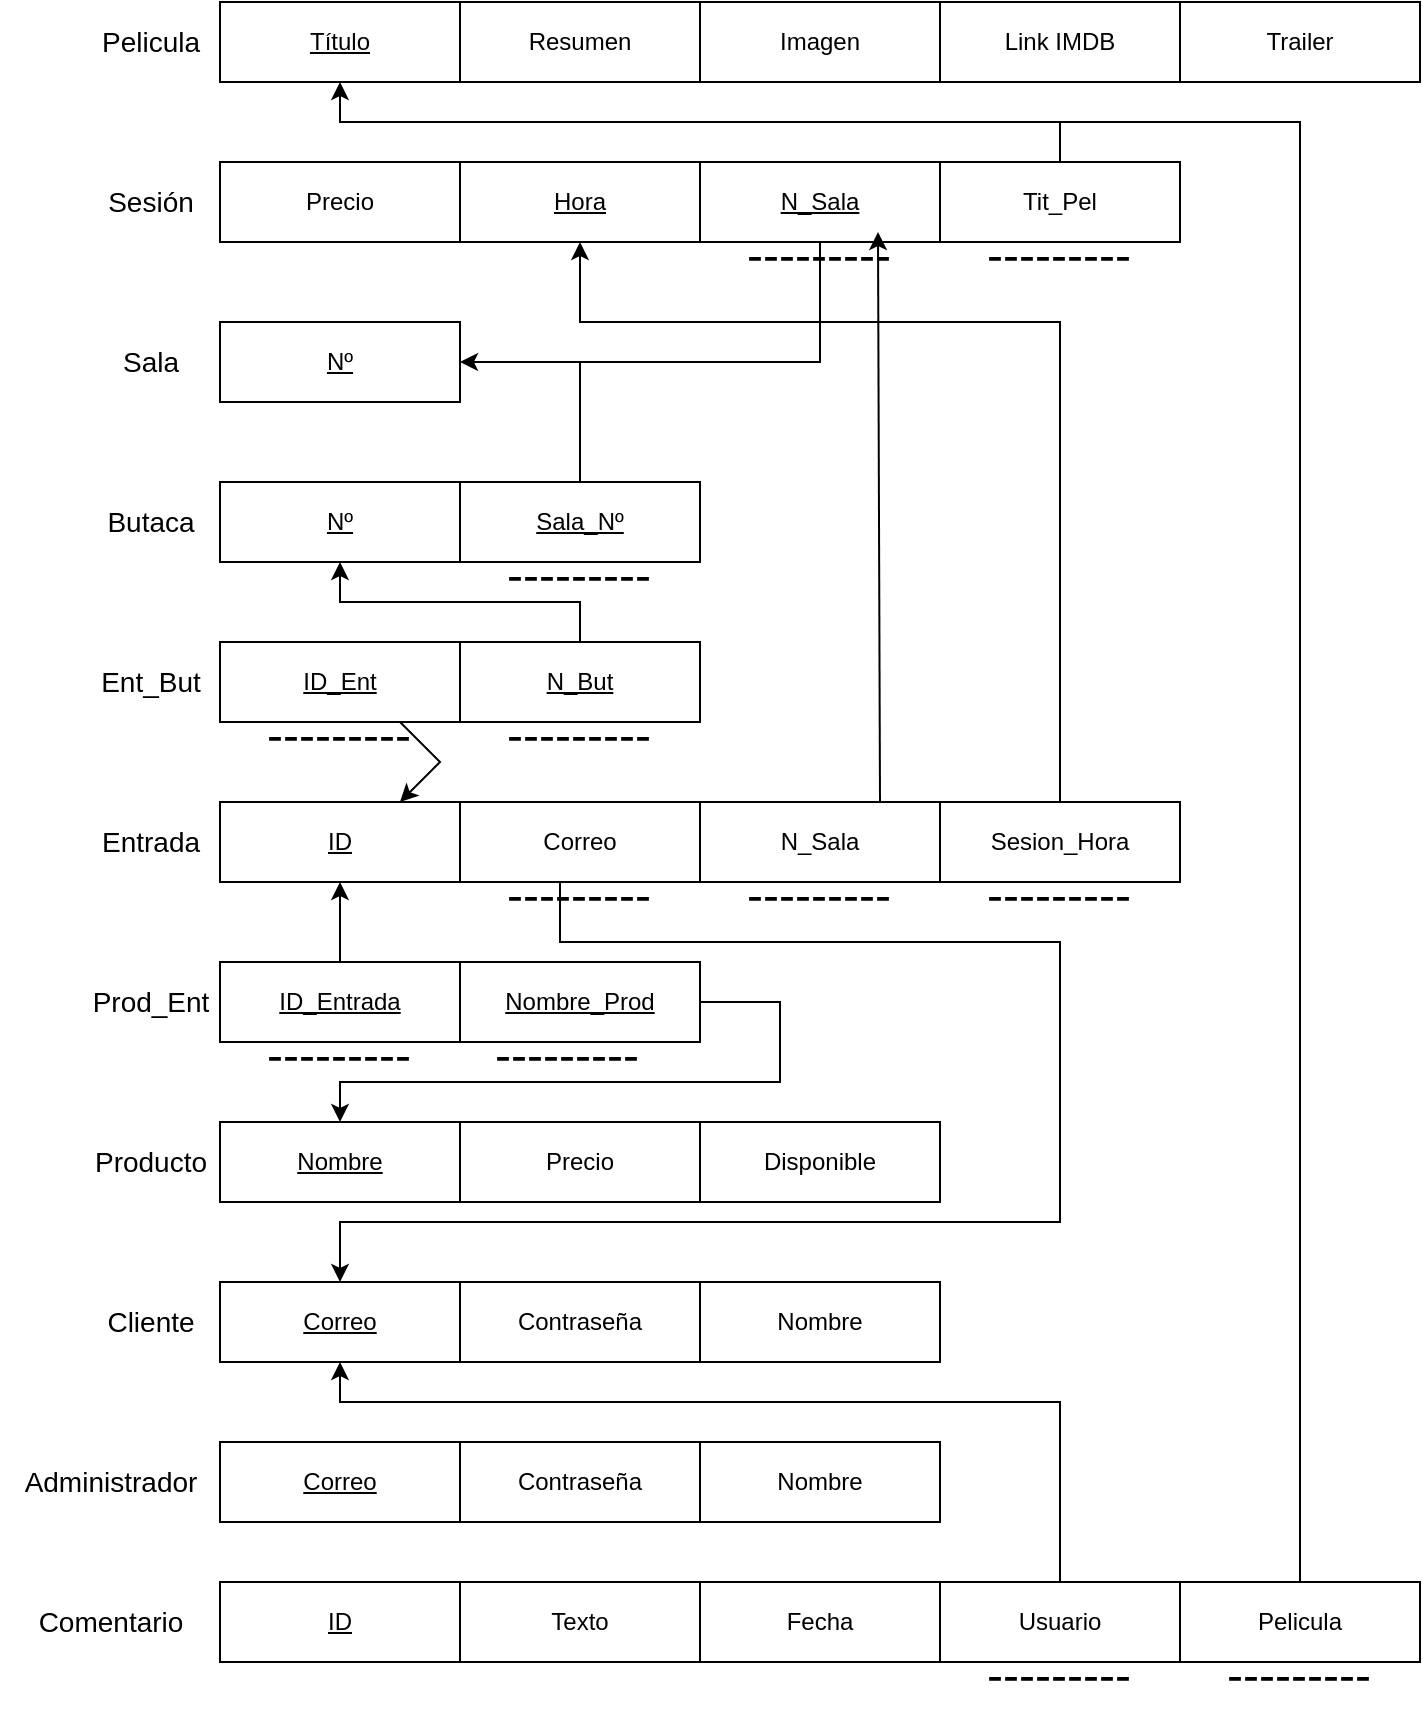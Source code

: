 <mxfile version="24.7.17">
  <diagram name="Página-1" id="I-widoFrko3qVOfymmTe">
    <mxGraphModel dx="1434" dy="1907" grid="1" gridSize="10" guides="1" tooltips="1" connect="1" arrows="1" fold="1" page="1" pageScale="1" pageWidth="827" pageHeight="1169" math="0" shadow="0">
      <root>
        <mxCell id="0" />
        <mxCell id="1" parent="0" />
        <mxCell id="zI4fZh5RJkNvRMevT8qB-2" value="&lt;u&gt;Nº&lt;/u&gt;" style="rounded=0;whiteSpace=wrap;html=1;" parent="1" vertex="1">
          <mxGeometry x="240" y="200" width="120" height="40" as="geometry" />
        </mxCell>
        <mxCell id="zI4fZh5RJkNvRMevT8qB-3" value="&lt;font style=&quot;font-size: 14px;&quot;&gt;Butaca&lt;/font&gt;" style="text;html=1;align=center;verticalAlign=middle;resizable=0;points=[];autosize=1;strokeColor=none;fillColor=none;" parent="1" vertex="1">
          <mxGeometry x="170" y="205" width="70" height="30" as="geometry" />
        </mxCell>
        <mxCell id="zI4fZh5RJkNvRMevT8qB-4" value="&lt;u&gt;Sala_Nº&lt;/u&gt;" style="rounded=0;whiteSpace=wrap;html=1;" parent="1" vertex="1">
          <mxGeometry x="360" y="200" width="120" height="40" as="geometry" />
        </mxCell>
        <mxCell id="zI4fZh5RJkNvRMevT8qB-5" value="&lt;font style=&quot;font-size: 24px;&quot;&gt;---------&lt;/font&gt;" style="text;html=1;align=center;verticalAlign=middle;resizable=0;points=[];autosize=1;strokeColor=none;fillColor=none;rotation=180;" parent="1" vertex="1">
          <mxGeometry x="370" y="230" width="100" height="40" as="geometry" />
        </mxCell>
        <mxCell id="zI4fZh5RJkNvRMevT8qB-7" value="&lt;u&gt;Nº&lt;/u&gt;" style="rounded=0;whiteSpace=wrap;html=1;" parent="1" vertex="1">
          <mxGeometry x="240" y="120" width="120" height="40" as="geometry" />
        </mxCell>
        <mxCell id="zI4fZh5RJkNvRMevT8qB-8" value="&lt;font style=&quot;font-size: 14px;&quot;&gt;Sala&lt;/font&gt;" style="text;html=1;align=center;verticalAlign=middle;resizable=0;points=[];autosize=1;strokeColor=none;fillColor=none;" parent="1" vertex="1">
          <mxGeometry x="180" y="125" width="50" height="30" as="geometry" />
        </mxCell>
        <mxCell id="zI4fZh5RJkNvRMevT8qB-17" value="&lt;u&gt;Título&lt;/u&gt;" style="rounded=0;whiteSpace=wrap;html=1;" parent="1" vertex="1">
          <mxGeometry x="240" y="-40" width="120" height="40" as="geometry" />
        </mxCell>
        <mxCell id="zI4fZh5RJkNvRMevT8qB-18" value="&lt;font style=&quot;font-size: 14px;&quot;&gt;Pelicula&lt;/font&gt;" style="text;html=1;align=center;verticalAlign=middle;resizable=0;points=[];autosize=1;strokeColor=none;fillColor=none;" parent="1" vertex="1">
          <mxGeometry x="170" y="-35" width="70" height="30" as="geometry" />
        </mxCell>
        <mxCell id="zI4fZh5RJkNvRMevT8qB-19" value="Resumen" style="rounded=0;whiteSpace=wrap;html=1;" parent="1" vertex="1">
          <mxGeometry x="360" y="-40" width="120" height="40" as="geometry" />
        </mxCell>
        <mxCell id="zI4fZh5RJkNvRMevT8qB-23" value="Imagen" style="rounded=0;whiteSpace=wrap;html=1;" parent="1" vertex="1">
          <mxGeometry x="480" y="-40" width="120" height="40" as="geometry" />
        </mxCell>
        <mxCell id="zI4fZh5RJkNvRMevT8qB-24" value="Link IMDB" style="rounded=0;whiteSpace=wrap;html=1;" parent="1" vertex="1">
          <mxGeometry x="600" y="-40" width="120" height="40" as="geometry" />
        </mxCell>
        <mxCell id="zI4fZh5RJkNvRMevT8qB-25" value="Trailer" style="rounded=0;whiteSpace=wrap;html=1;" parent="1" vertex="1">
          <mxGeometry x="720" y="-40" width="120" height="40" as="geometry" />
        </mxCell>
        <mxCell id="zI4fZh5RJkNvRMevT8qB-27" value="&lt;font style=&quot;font-size: 14px;&quot;&gt;Sesión&lt;/font&gt;" style="text;html=1;align=center;verticalAlign=middle;resizable=0;points=[];autosize=1;strokeColor=none;fillColor=none;" parent="1" vertex="1">
          <mxGeometry x="170" y="45" width="70" height="30" as="geometry" />
        </mxCell>
        <mxCell id="zI4fZh5RJkNvRMevT8qB-28" value="Precio" style="rounded=0;whiteSpace=wrap;html=1;" parent="1" vertex="1">
          <mxGeometry x="240" y="40" width="120" height="40" as="geometry" />
        </mxCell>
        <mxCell id="zI4fZh5RJkNvRMevT8qB-29" value="&lt;u&gt;Hora&lt;/u&gt;" style="rounded=0;whiteSpace=wrap;html=1;" parent="1" vertex="1">
          <mxGeometry x="360" y="40" width="120" height="40" as="geometry" />
        </mxCell>
        <mxCell id="zI4fZh5RJkNvRMevT8qB-30" value="Tit_Pel" style="rounded=0;whiteSpace=wrap;html=1;" parent="1" vertex="1">
          <mxGeometry x="600" y="40" width="120" height="40" as="geometry" />
        </mxCell>
        <mxCell id="zI4fZh5RJkNvRMevT8qB-31" value="&lt;u&gt;N_Sala&lt;/u&gt;" style="rounded=0;whiteSpace=wrap;html=1;" parent="1" vertex="1">
          <mxGeometry x="480" y="40" width="120" height="40" as="geometry" />
        </mxCell>
        <mxCell id="zI4fZh5RJkNvRMevT8qB-38" value="&lt;u&gt;ID&lt;/u&gt;" style="rounded=0;whiteSpace=wrap;html=1;" parent="1" vertex="1">
          <mxGeometry x="240" y="360" width="120" height="40" as="geometry" />
        </mxCell>
        <mxCell id="zI4fZh5RJkNvRMevT8qB-39" value="&lt;font style=&quot;font-size: 14px;&quot;&gt;Entrada&lt;/font&gt;" style="text;html=1;align=center;verticalAlign=middle;resizable=0;points=[];autosize=1;strokeColor=none;fillColor=none;" parent="1" vertex="1">
          <mxGeometry x="170" y="365" width="70" height="30" as="geometry" />
        </mxCell>
        <mxCell id="zI4fZh5RJkNvRMevT8qB-40" value="Correo" style="rounded=0;whiteSpace=wrap;html=1;" parent="1" vertex="1">
          <mxGeometry x="360" y="360" width="120" height="40" as="geometry" />
        </mxCell>
        <mxCell id="zI4fZh5RJkNvRMevT8qB-41" value="N_Sala" style="rounded=0;whiteSpace=wrap;html=1;" parent="1" vertex="1">
          <mxGeometry x="480" y="360" width="120" height="40" as="geometry" />
        </mxCell>
        <mxCell id="zI4fZh5RJkNvRMevT8qB-44" value="Sesion_Hora" style="rounded=0;whiteSpace=wrap;html=1;" parent="1" vertex="1">
          <mxGeometry x="600" y="360" width="120" height="40" as="geometry" />
        </mxCell>
        <mxCell id="zI4fZh5RJkNvRMevT8qB-51" value="&lt;u&gt;Nombre&lt;/u&gt;" style="rounded=0;whiteSpace=wrap;html=1;" parent="1" vertex="1">
          <mxGeometry x="240" y="520" width="120" height="40" as="geometry" />
        </mxCell>
        <mxCell id="zI4fZh5RJkNvRMevT8qB-52" value="&lt;font style=&quot;font-size: 14px;&quot;&gt;Producto&lt;/font&gt;" style="text;html=1;align=center;verticalAlign=middle;resizable=0;points=[];autosize=1;strokeColor=none;fillColor=none;" parent="1" vertex="1">
          <mxGeometry x="165" y="525" width="80" height="30" as="geometry" />
        </mxCell>
        <mxCell id="zI4fZh5RJkNvRMevT8qB-53" value="Precio" style="rounded=0;whiteSpace=wrap;html=1;" parent="1" vertex="1">
          <mxGeometry x="360" y="520" width="120" height="40" as="geometry" />
        </mxCell>
        <mxCell id="zI4fZh5RJkNvRMevT8qB-55" value="&lt;font style=&quot;font-size: 24px;&quot;&gt;---------&lt;/font&gt;" style="text;html=1;align=center;verticalAlign=middle;resizable=0;points=[];autosize=1;strokeColor=none;fillColor=none;rotation=180;" parent="1" vertex="1">
          <mxGeometry x="490" y="390" width="100" height="40" as="geometry" />
        </mxCell>
        <mxCell id="zI4fZh5RJkNvRMevT8qB-57" value="&lt;font style=&quot;font-size: 24px;&quot;&gt;---------&lt;/font&gt;" style="text;html=1;align=center;verticalAlign=middle;resizable=0;points=[];autosize=1;strokeColor=none;fillColor=none;rotation=180;" parent="1" vertex="1">
          <mxGeometry x="610" y="390" width="100" height="40" as="geometry" />
        </mxCell>
        <mxCell id="zI4fZh5RJkNvRMevT8qB-60" value="&lt;u&gt;Correo&lt;/u&gt;" style="rounded=0;whiteSpace=wrap;html=1;" parent="1" vertex="1">
          <mxGeometry x="240" y="600" width="120" height="40" as="geometry" />
        </mxCell>
        <mxCell id="zI4fZh5RJkNvRMevT8qB-61" value="&lt;font style=&quot;font-size: 14px;&quot;&gt;Cliente&lt;/font&gt;" style="text;html=1;align=center;verticalAlign=middle;resizable=0;points=[];autosize=1;strokeColor=none;fillColor=none;" parent="1" vertex="1">
          <mxGeometry x="170" y="605" width="70" height="30" as="geometry" />
        </mxCell>
        <mxCell id="zI4fZh5RJkNvRMevT8qB-62" value="Contraseña" style="rounded=0;whiteSpace=wrap;html=1;" parent="1" vertex="1">
          <mxGeometry x="360" y="600" width="120" height="40" as="geometry" />
        </mxCell>
        <mxCell id="zI4fZh5RJkNvRMevT8qB-63" value="Nombre" style="rounded=0;whiteSpace=wrap;html=1;" parent="1" vertex="1">
          <mxGeometry x="480" y="600" width="120" height="40" as="geometry" />
        </mxCell>
        <mxCell id="zI4fZh5RJkNvRMevT8qB-64" value="&lt;u&gt;Correo&lt;/u&gt;" style="rounded=0;whiteSpace=wrap;html=1;" parent="1" vertex="1">
          <mxGeometry x="240" y="680" width="120" height="40" as="geometry" />
        </mxCell>
        <mxCell id="zI4fZh5RJkNvRMevT8qB-65" value="&lt;font style=&quot;font-size: 14px;&quot;&gt;Administrador&lt;/font&gt;" style="text;html=1;align=center;verticalAlign=middle;resizable=0;points=[];autosize=1;strokeColor=none;fillColor=none;" parent="1" vertex="1">
          <mxGeometry x="130" y="685" width="110" height="30" as="geometry" />
        </mxCell>
        <mxCell id="zI4fZh5RJkNvRMevT8qB-66" value="Contraseña" style="rounded=0;whiteSpace=wrap;html=1;" parent="1" vertex="1">
          <mxGeometry x="360" y="680" width="120" height="40" as="geometry" />
        </mxCell>
        <mxCell id="zI4fZh5RJkNvRMevT8qB-67" value="Nombre" style="rounded=0;whiteSpace=wrap;html=1;" parent="1" vertex="1">
          <mxGeometry x="480" y="680" width="120" height="40" as="geometry" />
        </mxCell>
        <mxCell id="TQbPOE4HX6ufHtz-mURT-1" value="&lt;u&gt;ID_Entrada&lt;/u&gt;" style="rounded=0;whiteSpace=wrap;html=1;" parent="1" vertex="1">
          <mxGeometry x="240" y="440" width="120" height="40" as="geometry" />
        </mxCell>
        <mxCell id="TQbPOE4HX6ufHtz-mURT-2" value="&lt;font style=&quot;font-size: 14px;&quot;&gt;Prod_Ent&lt;/font&gt;" style="text;html=1;align=center;verticalAlign=middle;resizable=0;points=[];autosize=1;strokeColor=none;fillColor=none;" parent="1" vertex="1">
          <mxGeometry x="165" y="445" width="80" height="30" as="geometry" />
        </mxCell>
        <mxCell id="TQbPOE4HX6ufHtz-mURT-3" value="&lt;u&gt;Nombre_Prod&lt;/u&gt;" style="rounded=0;whiteSpace=wrap;html=1;" parent="1" vertex="1">
          <mxGeometry x="360" y="440" width="120" height="40" as="geometry" />
        </mxCell>
        <mxCell id="TQbPOE4HX6ufHtz-mURT-10" value="&lt;font style=&quot;font-size: 24px;&quot;&gt;---------&lt;/font&gt;" style="text;html=1;align=center;verticalAlign=middle;resizable=0;points=[];autosize=1;strokeColor=none;fillColor=none;rotation=180;" parent="1" vertex="1">
          <mxGeometry x="250" y="470" width="100" height="40" as="geometry" />
        </mxCell>
        <mxCell id="TQbPOE4HX6ufHtz-mURT-11" value="&lt;font style=&quot;font-size: 24px;&quot;&gt;---------&lt;/font&gt;" style="text;html=1;align=center;verticalAlign=middle;resizable=0;points=[];autosize=1;strokeColor=none;fillColor=none;rotation=180;" parent="1" vertex="1">
          <mxGeometry x="364" y="470" width="100" height="40" as="geometry" />
        </mxCell>
        <mxCell id="TQbPOE4HX6ufHtz-mURT-12" value="" style="endArrow=classic;html=1;rounded=0;exitX=1;exitY=0.5;exitDx=0;exitDy=0;entryX=0.5;entryY=0;entryDx=0;entryDy=0;" parent="1" source="TQbPOE4HX6ufHtz-mURT-3" target="zI4fZh5RJkNvRMevT8qB-51" edge="1">
          <mxGeometry width="50" height="50" relative="1" as="geometry">
            <mxPoint x="600" y="590" as="sourcePoint" />
            <mxPoint x="650" y="540" as="targetPoint" />
            <Array as="points">
              <mxPoint x="520" y="460" />
              <mxPoint x="520" y="500" />
              <mxPoint x="300" y="500" />
            </Array>
          </mxGeometry>
        </mxCell>
        <mxCell id="TQbPOE4HX6ufHtz-mURT-13" value="" style="endArrow=classic;html=1;rounded=0;entryX=0.5;entryY=1;entryDx=0;entryDy=0;exitX=0.5;exitY=0;exitDx=0;exitDy=0;" parent="1" source="TQbPOE4HX6ufHtz-mURT-1" target="zI4fZh5RJkNvRMevT8qB-38" edge="1">
          <mxGeometry width="50" height="50" relative="1" as="geometry">
            <mxPoint x="600" y="590" as="sourcePoint" />
            <mxPoint x="650" y="540" as="targetPoint" />
          </mxGeometry>
        </mxCell>
        <mxCell id="TQbPOE4HX6ufHtz-mURT-15" value="&lt;u&gt;ID_Ent&lt;/u&gt;" style="rounded=0;whiteSpace=wrap;html=1;" parent="1" vertex="1">
          <mxGeometry x="240" y="280" width="120" height="40" as="geometry" />
        </mxCell>
        <mxCell id="TQbPOE4HX6ufHtz-mURT-16" value="&lt;font style=&quot;font-size: 14px;&quot;&gt;Ent_But&lt;/font&gt;" style="text;html=1;align=center;verticalAlign=middle;resizable=0;points=[];autosize=1;strokeColor=none;fillColor=none;" parent="1" vertex="1">
          <mxGeometry x="170" y="285" width="70" height="30" as="geometry" />
        </mxCell>
        <mxCell id="TQbPOE4HX6ufHtz-mURT-17" value="&lt;u&gt;N_But&lt;/u&gt;" style="rounded=0;whiteSpace=wrap;html=1;" parent="1" vertex="1">
          <mxGeometry x="360" y="280" width="120" height="40" as="geometry" />
        </mxCell>
        <mxCell id="TQbPOE4HX6ufHtz-mURT-19" value="&lt;font style=&quot;font-size: 24px;&quot;&gt;---------&lt;/font&gt;" style="text;html=1;align=center;verticalAlign=middle;resizable=0;points=[];autosize=1;strokeColor=none;fillColor=none;rotation=180;" parent="1" vertex="1">
          <mxGeometry x="250" y="310" width="100" height="40" as="geometry" />
        </mxCell>
        <mxCell id="TQbPOE4HX6ufHtz-mURT-20" value="&lt;font style=&quot;font-size: 24px;&quot;&gt;---------&lt;/font&gt;" style="text;html=1;align=center;verticalAlign=middle;resizable=0;points=[];autosize=1;strokeColor=none;fillColor=none;rotation=180;" parent="1" vertex="1">
          <mxGeometry x="370" y="310" width="100" height="40" as="geometry" />
        </mxCell>
        <mxCell id="TQbPOE4HX6ufHtz-mURT-21" value="" style="endArrow=classic;html=1;rounded=0;exitX=0.5;exitY=0;exitDx=0;exitDy=0;entryX=0.5;entryY=1;entryDx=0;entryDy=0;" parent="1" source="TQbPOE4HX6ufHtz-mURT-17" target="zI4fZh5RJkNvRMevT8qB-2" edge="1">
          <mxGeometry width="50" height="50" relative="1" as="geometry">
            <mxPoint x="540" y="290" as="sourcePoint" />
            <mxPoint x="590" y="240" as="targetPoint" />
            <Array as="points">
              <mxPoint x="420" y="260" />
              <mxPoint x="300" y="260" />
            </Array>
          </mxGeometry>
        </mxCell>
        <mxCell id="TQbPOE4HX6ufHtz-mURT-22" value="" style="endArrow=classic;html=1;rounded=0;exitX=0.75;exitY=1;exitDx=0;exitDy=0;entryX=0.75;entryY=0;entryDx=0;entryDy=0;" parent="1" source="TQbPOE4HX6ufHtz-mURT-15" target="zI4fZh5RJkNvRMevT8qB-38" edge="1">
          <mxGeometry width="50" height="50" relative="1" as="geometry">
            <mxPoint x="600" y="310" as="sourcePoint" />
            <mxPoint x="320" y="340" as="targetPoint" />
            <Array as="points">
              <mxPoint x="350" y="340" />
            </Array>
          </mxGeometry>
        </mxCell>
        <mxCell id="TQbPOE4HX6ufHtz-mURT-23" value="" style="endArrow=classic;html=1;rounded=0;exitX=0.5;exitY=0;exitDx=0;exitDy=0;entryX=1;entryY=0.5;entryDx=0;entryDy=0;" parent="1" source="zI4fZh5RJkNvRMevT8qB-4" target="zI4fZh5RJkNvRMevT8qB-7" edge="1">
          <mxGeometry width="50" height="50" relative="1" as="geometry">
            <mxPoint x="460" y="110" as="sourcePoint" />
            <mxPoint x="510" y="60" as="targetPoint" />
            <Array as="points">
              <mxPoint x="420" y="140" />
            </Array>
          </mxGeometry>
        </mxCell>
        <mxCell id="TQbPOE4HX6ufHtz-mURT-24" value="" style="endArrow=none;html=1;rounded=0;entryX=0.5;entryY=1;entryDx=0;entryDy=0;" parent="1" target="zI4fZh5RJkNvRMevT8qB-31" edge="1">
          <mxGeometry width="50" height="50" relative="1" as="geometry">
            <mxPoint x="420" y="140" as="sourcePoint" />
            <mxPoint x="510" y="60" as="targetPoint" />
            <Array as="points">
              <mxPoint x="540" y="140" />
            </Array>
          </mxGeometry>
        </mxCell>
        <mxCell id="TQbPOE4HX6ufHtz-mURT-25" value="" style="endArrow=classic;html=1;rounded=0;exitX=0.5;exitY=0;exitDx=0;exitDy=0;entryX=0.5;entryY=1;entryDx=0;entryDy=0;" parent="1" source="zI4fZh5RJkNvRMevT8qB-30" target="zI4fZh5RJkNvRMevT8qB-17" edge="1">
          <mxGeometry width="50" height="50" relative="1" as="geometry">
            <mxPoint x="600" y="110" as="sourcePoint" />
            <mxPoint x="650" y="60" as="targetPoint" />
            <Array as="points">
              <mxPoint x="660" y="20" />
              <mxPoint x="300" y="20" />
            </Array>
          </mxGeometry>
        </mxCell>
        <mxCell id="TQbPOE4HX6ufHtz-mURT-26" value="&lt;font style=&quot;font-size: 24px;&quot;&gt;---------&lt;/font&gt;" style="text;html=1;align=center;verticalAlign=middle;resizable=0;points=[];autosize=1;strokeColor=none;fillColor=none;rotation=180;" parent="1" vertex="1">
          <mxGeometry x="490" y="70" width="100" height="40" as="geometry" />
        </mxCell>
        <mxCell id="TQbPOE4HX6ufHtz-mURT-27" value="&lt;font style=&quot;font-size: 24px;&quot;&gt;---------&lt;/font&gt;" style="text;html=1;align=center;verticalAlign=middle;resizable=0;points=[];autosize=1;strokeColor=none;fillColor=none;rotation=180;" parent="1" vertex="1">
          <mxGeometry x="610" y="70" width="100" height="40" as="geometry" />
        </mxCell>
        <mxCell id="TQbPOE4HX6ufHtz-mURT-30" value="" style="endArrow=classic;html=1;rounded=0;exitX=0.5;exitY=0;exitDx=0;exitDy=0;entryX=0.5;entryY=1;entryDx=0;entryDy=0;" parent="1" source="zI4fZh5RJkNvRMevT8qB-44" target="zI4fZh5RJkNvRMevT8qB-29" edge="1">
          <mxGeometry width="50" height="50" relative="1" as="geometry">
            <mxPoint x="560" y="270" as="sourcePoint" />
            <mxPoint x="610" y="220" as="targetPoint" />
            <Array as="points">
              <mxPoint x="660" y="120" />
              <mxPoint x="420" y="120" />
            </Array>
          </mxGeometry>
        </mxCell>
        <mxCell id="uSYmMhUqXVfEICmiXRDF-1" value="&lt;font style=&quot;font-size: 24px;&quot;&gt;---------&lt;/font&gt;" style="text;html=1;align=center;verticalAlign=middle;resizable=0;points=[];autosize=1;strokeColor=none;fillColor=none;rotation=180;" parent="1" vertex="1">
          <mxGeometry x="370" y="390" width="100" height="40" as="geometry" />
        </mxCell>
        <mxCell id="uSYmMhUqXVfEICmiXRDF-2" value="" style="endArrow=classic;html=1;rounded=0;exitX=0.6;exitY=0.75;exitDx=0;exitDy=0;exitPerimeter=0;" parent="1" source="uSYmMhUqXVfEICmiXRDF-1" edge="1">
          <mxGeometry width="50" height="50" relative="1" as="geometry">
            <mxPoint x="599" y="485" as="sourcePoint" />
            <mxPoint x="300" y="600" as="targetPoint" />
            <Array as="points">
              <mxPoint x="410" y="430" />
              <mxPoint x="660" y="430" />
              <mxPoint x="660" y="570" />
              <mxPoint x="300" y="570" />
            </Array>
          </mxGeometry>
        </mxCell>
        <mxCell id="uSYmMhUqXVfEICmiXRDF-3" value="" style="endArrow=classic;html=1;rounded=0;exitX=0.75;exitY=0;exitDx=0;exitDy=0;entryX=0.21;entryY=0.875;entryDx=0;entryDy=0;entryPerimeter=0;" parent="1" source="zI4fZh5RJkNvRMevT8qB-41" target="TQbPOE4HX6ufHtz-mURT-26" edge="1">
          <mxGeometry width="50" height="50" relative="1" as="geometry">
            <mxPoint x="310" y="450" as="sourcePoint" />
            <mxPoint x="540" y="140" as="targetPoint" />
          </mxGeometry>
        </mxCell>
        <mxCell id="rThKtoYGeNJ0HFsXFbk3-1" value="&lt;u&gt;ID&lt;/u&gt;" style="rounded=0;whiteSpace=wrap;html=1;" vertex="1" parent="1">
          <mxGeometry x="240" y="750" width="120" height="40" as="geometry" />
        </mxCell>
        <mxCell id="rThKtoYGeNJ0HFsXFbk3-2" value="&lt;font style=&quot;font-size: 14px;&quot;&gt;Comentario&lt;/font&gt;" style="text;html=1;align=center;verticalAlign=middle;resizable=0;points=[];autosize=1;strokeColor=none;fillColor=none;" vertex="1" parent="1">
          <mxGeometry x="135" y="755" width="100" height="30" as="geometry" />
        </mxCell>
        <mxCell id="rThKtoYGeNJ0HFsXFbk3-3" value="Texto" style="rounded=0;whiteSpace=wrap;html=1;" vertex="1" parent="1">
          <mxGeometry x="360" y="750" width="120" height="40" as="geometry" />
        </mxCell>
        <mxCell id="rThKtoYGeNJ0HFsXFbk3-4" value="Fecha" style="rounded=0;whiteSpace=wrap;html=1;" vertex="1" parent="1">
          <mxGeometry x="480" y="750" width="120" height="40" as="geometry" />
        </mxCell>
        <mxCell id="rThKtoYGeNJ0HFsXFbk3-5" value="Usuario" style="rounded=0;whiteSpace=wrap;html=1;" vertex="1" parent="1">
          <mxGeometry x="600" y="750" width="120" height="40" as="geometry" />
        </mxCell>
        <mxCell id="rThKtoYGeNJ0HFsXFbk3-6" value="Pelicula" style="rounded=0;whiteSpace=wrap;html=1;" vertex="1" parent="1">
          <mxGeometry x="720" y="750" width="120" height="40" as="geometry" />
        </mxCell>
        <mxCell id="rThKtoYGeNJ0HFsXFbk3-7" value="&lt;font style=&quot;font-size: 24px;&quot;&gt;---------&lt;/font&gt;" style="text;html=1;align=center;verticalAlign=middle;resizable=0;points=[];autosize=1;strokeColor=none;fillColor=none;rotation=180;" vertex="1" parent="1">
          <mxGeometry x="610" y="780" width="100" height="40" as="geometry" />
        </mxCell>
        <mxCell id="rThKtoYGeNJ0HFsXFbk3-8" value="&lt;font style=&quot;font-size: 24px;&quot;&gt;---------&lt;/font&gt;" style="text;html=1;align=center;verticalAlign=middle;resizable=0;points=[];autosize=1;strokeColor=none;fillColor=none;rotation=180;" vertex="1" parent="1">
          <mxGeometry x="730" y="780" width="100" height="40" as="geometry" />
        </mxCell>
        <mxCell id="rThKtoYGeNJ0HFsXFbk3-9" value="Disponible" style="rounded=0;whiteSpace=wrap;html=1;" vertex="1" parent="1">
          <mxGeometry x="480" y="520" width="120" height="40" as="geometry" />
        </mxCell>
        <mxCell id="rThKtoYGeNJ0HFsXFbk3-10" value="" style="endArrow=none;html=1;rounded=0;entryX=0.5;entryY=0;entryDx=0;entryDy=0;endFill=0;" edge="1" parent="1" target="rThKtoYGeNJ0HFsXFbk3-6">
          <mxGeometry width="50" height="50" relative="1" as="geometry">
            <mxPoint x="657" y="20" as="sourcePoint" />
            <mxPoint x="750" y="270" as="targetPoint" />
            <Array as="points">
              <mxPoint x="780" y="20" />
              <mxPoint x="780" y="600" />
              <mxPoint x="780" y="680" />
            </Array>
          </mxGeometry>
        </mxCell>
        <mxCell id="rThKtoYGeNJ0HFsXFbk3-11" value="" style="endArrow=classic;html=1;rounded=0;exitX=0.5;exitY=0;exitDx=0;exitDy=0;entryX=0.5;entryY=1;entryDx=0;entryDy=0;endFill=1;" edge="1" parent="1" source="rThKtoYGeNJ0HFsXFbk3-5" target="zI4fZh5RJkNvRMevT8qB-60">
          <mxGeometry width="50" height="50" relative="1" as="geometry">
            <mxPoint x="700" y="370" as="sourcePoint" />
            <mxPoint x="750" y="320" as="targetPoint" />
            <Array as="points">
              <mxPoint x="660" y="680" />
              <mxPoint x="660" y="660" />
              <mxPoint x="300" y="660" />
            </Array>
          </mxGeometry>
        </mxCell>
      </root>
    </mxGraphModel>
  </diagram>
</mxfile>
